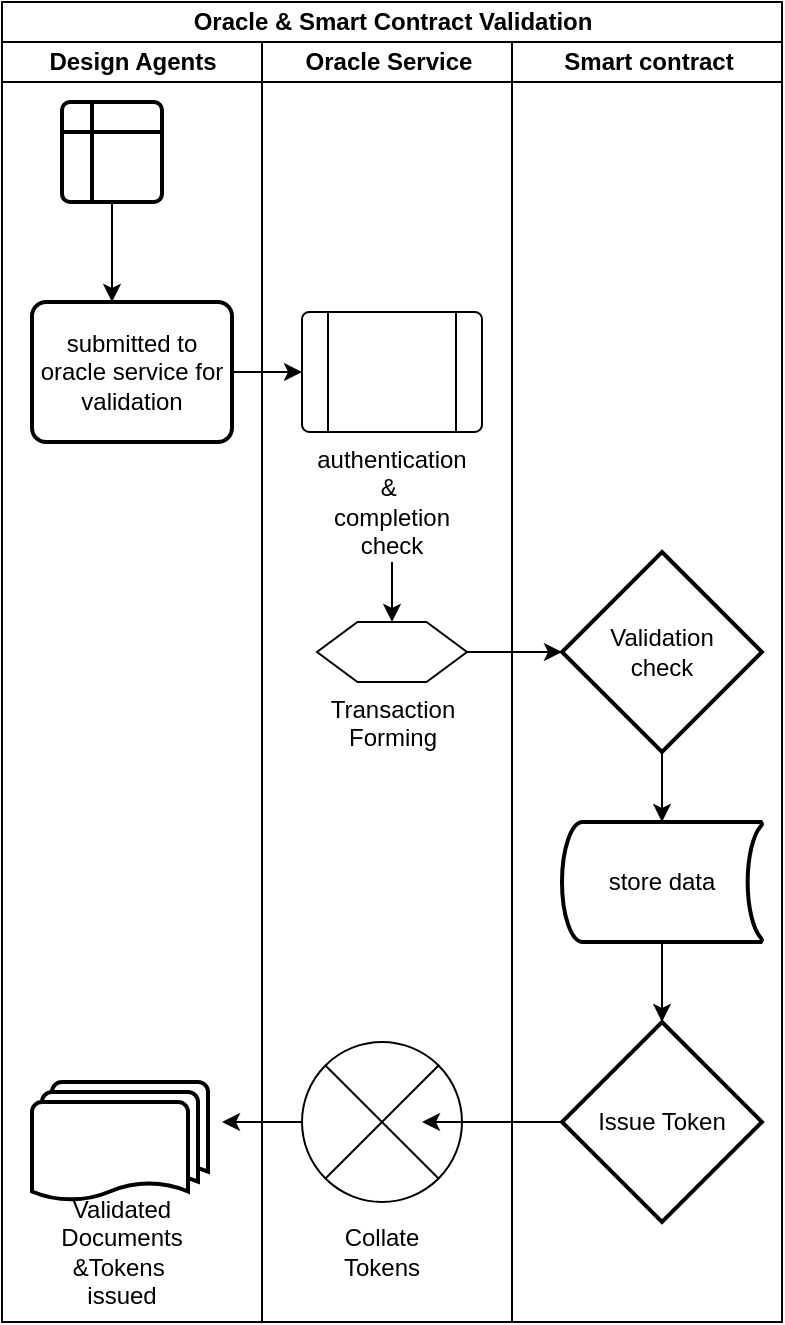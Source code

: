 <mxfile version="22.1.11" type="github">
  <diagram name="Page-1" id="vVFlsVhT6zbrFt94QDSL">
    <mxGraphModel dx="1551" dy="1053" grid="1" gridSize="10" guides="1" tooltips="1" connect="1" arrows="1" fold="1" page="1" pageScale="1" pageWidth="827" pageHeight="1169" math="0" shadow="0">
      <root>
        <mxCell id="0" />
        <mxCell id="1" parent="0" />
        <mxCell id="fywkrpFXEU4ooSgW4aDe-1" value="Oracle &amp;amp; Smart Contract Validation" style="swimlane;childLayout=stackLayout;resizeParent=1;resizeParentMax=0;startSize=20;html=1;" vertex="1" parent="1">
          <mxGeometry x="230.0" y="100" width="390.0" height="660" as="geometry" />
        </mxCell>
        <mxCell id="fywkrpFXEU4ooSgW4aDe-2" value="Design Agents" style="swimlane;startSize=20;html=1;" vertex="1" parent="fywkrpFXEU4ooSgW4aDe-1">
          <mxGeometry y="20" width="130.0" height="640" as="geometry" />
        </mxCell>
        <mxCell id="fywkrpFXEU4ooSgW4aDe-11" value="" style="shape=internalStorage;whiteSpace=wrap;html=1;dx=15;dy=15;rounded=1;arcSize=8;strokeWidth=2;" vertex="1" parent="fywkrpFXEU4ooSgW4aDe-2">
          <mxGeometry x="30" y="30" width="50" height="50" as="geometry" />
        </mxCell>
        <mxCell id="fywkrpFXEU4ooSgW4aDe-9" value="" style="endArrow=classic;html=1;rounded=0;exitX=0.5;exitY=1;exitDx=0;exitDy=0;" edge="1" parent="fywkrpFXEU4ooSgW4aDe-2" source="fywkrpFXEU4ooSgW4aDe-11">
          <mxGeometry width="50" height="50" relative="1" as="geometry">
            <mxPoint x="54.63" y="110" as="sourcePoint" />
            <mxPoint x="55.0" y="130" as="targetPoint" />
          </mxGeometry>
        </mxCell>
        <mxCell id="fywkrpFXEU4ooSgW4aDe-12" value="submitted to oracle service for validation" style="rounded=1;whiteSpace=wrap;html=1;absoluteArcSize=1;arcSize=14;strokeWidth=2;" vertex="1" parent="fywkrpFXEU4ooSgW4aDe-2">
          <mxGeometry x="15" y="130" width="100" height="70" as="geometry" />
        </mxCell>
        <mxCell id="fywkrpFXEU4ooSgW4aDe-24" value="" style="strokeWidth=2;html=1;shape=mxgraph.flowchart.multi-document;whiteSpace=wrap;" vertex="1" parent="fywkrpFXEU4ooSgW4aDe-2">
          <mxGeometry x="15.0" y="520" width="88" height="60" as="geometry" />
        </mxCell>
        <mxCell id="fywkrpFXEU4ooSgW4aDe-36" value="Validated Documents&lt;br&gt;&amp;amp;Tokens&amp;nbsp;&lt;br&gt;issued" style="text;html=1;strokeColor=none;fillColor=none;align=center;verticalAlign=middle;whiteSpace=wrap;rounded=0;" vertex="1" parent="fywkrpFXEU4ooSgW4aDe-2">
          <mxGeometry x="30.0" y="590" width="60" height="30" as="geometry" />
        </mxCell>
        <mxCell id="fywkrpFXEU4ooSgW4aDe-3" value="Oracle Service" style="swimlane;startSize=20;html=1;" vertex="1" parent="fywkrpFXEU4ooSgW4aDe-1">
          <mxGeometry x="130.0" y="20" width="125" height="640" as="geometry" />
        </mxCell>
        <mxCell id="fywkrpFXEU4ooSgW4aDe-14" value="authentication&lt;br&gt;&amp;amp;&amp;nbsp;&lt;br&gt;completion check" style="verticalLabelPosition=bottom;verticalAlign=top;html=1;shape=process;whiteSpace=wrap;rounded=1;size=0.14;arcSize=6;" vertex="1" parent="fywkrpFXEU4ooSgW4aDe-3">
          <mxGeometry x="20" y="135" width="90" height="60" as="geometry" />
        </mxCell>
        <mxCell id="fywkrpFXEU4ooSgW4aDe-18" value="Transaction &lt;br&gt;Forming" style="verticalLabelPosition=bottom;verticalAlign=top;html=1;shape=hexagon;perimeter=hexagonPerimeter2;arcSize=6;size=0.27;" vertex="1" parent="fywkrpFXEU4ooSgW4aDe-3">
          <mxGeometry x="27.5" y="290" width="75" height="30" as="geometry" />
        </mxCell>
        <mxCell id="fywkrpFXEU4ooSgW4aDe-32" value="" style="shape=sumEllipse;perimeter=ellipsePerimeter;whiteSpace=wrap;html=1;backgroundOutline=1;" vertex="1" parent="fywkrpFXEU4ooSgW4aDe-3">
          <mxGeometry x="20" y="500" width="80" height="80" as="geometry" />
        </mxCell>
        <mxCell id="fywkrpFXEU4ooSgW4aDe-34" value="Collate Tokens" style="text;html=1;strokeColor=none;fillColor=none;align=center;verticalAlign=middle;whiteSpace=wrap;rounded=0;" vertex="1" parent="fywkrpFXEU4ooSgW4aDe-3">
          <mxGeometry x="30" y="590" width="60" height="30" as="geometry" />
        </mxCell>
        <mxCell id="fywkrpFXEU4ooSgW4aDe-5" value="Smart contract" style="swimlane;startSize=20;html=1;" vertex="1" parent="fywkrpFXEU4ooSgW4aDe-1">
          <mxGeometry x="255.0" y="20" width="135" height="640" as="geometry" />
        </mxCell>
        <mxCell id="fywkrpFXEU4ooSgW4aDe-17" value="Validation&lt;br&gt;check" style="strokeWidth=2;html=1;shape=mxgraph.flowchart.decision;whiteSpace=wrap;" vertex="1" parent="fywkrpFXEU4ooSgW4aDe-5">
          <mxGeometry x="25" y="255" width="100" height="100" as="geometry" />
        </mxCell>
        <mxCell id="fywkrpFXEU4ooSgW4aDe-26" value="store data" style="strokeWidth=2;html=1;shape=mxgraph.flowchart.stored_data;whiteSpace=wrap;" vertex="1" parent="fywkrpFXEU4ooSgW4aDe-5">
          <mxGeometry x="25" y="390" width="100" height="60" as="geometry" />
        </mxCell>
        <mxCell id="fywkrpFXEU4ooSgW4aDe-25" value="" style="endArrow=classic;html=1;rounded=0;exitX=0.5;exitY=1;exitDx=0;exitDy=0;exitPerimeter=0;" edge="1" parent="fywkrpFXEU4ooSgW4aDe-5" source="fywkrpFXEU4ooSgW4aDe-17" target="fywkrpFXEU4ooSgW4aDe-26">
          <mxGeometry width="50" height="50" relative="1" as="geometry">
            <mxPoint x="-95" y="410" as="sourcePoint" />
            <mxPoint x="75" y="420" as="targetPoint" />
          </mxGeometry>
        </mxCell>
        <mxCell id="fywkrpFXEU4ooSgW4aDe-29" value="Issue Token" style="strokeWidth=2;html=1;shape=mxgraph.flowchart.decision;whiteSpace=wrap;" vertex="1" parent="fywkrpFXEU4ooSgW4aDe-5">
          <mxGeometry x="25" y="490" width="100" height="100" as="geometry" />
        </mxCell>
        <mxCell id="fywkrpFXEU4ooSgW4aDe-28" value="" style="endArrow=classic;html=1;rounded=0;exitX=0.5;exitY=1;exitDx=0;exitDy=0;exitPerimeter=0;" edge="1" parent="fywkrpFXEU4ooSgW4aDe-5" source="fywkrpFXEU4ooSgW4aDe-26" target="fywkrpFXEU4ooSgW4aDe-29">
          <mxGeometry width="50" height="50" relative="1" as="geometry">
            <mxPoint x="-95" y="410" as="sourcePoint" />
            <mxPoint x="75" y="500" as="targetPoint" />
          </mxGeometry>
        </mxCell>
        <mxCell id="fywkrpFXEU4ooSgW4aDe-4" value="" style="swimlane;startSize=0;html=1;" vertex="1" collapsed="1" parent="fywkrpFXEU4ooSgW4aDe-1">
          <mxGeometry x="390.0" y="20" height="640" as="geometry">
            <mxRectangle x="360" y="20" width="110" height="460" as="alternateBounds" />
          </mxGeometry>
        </mxCell>
        <mxCell id="fywkrpFXEU4ooSgW4aDe-22" value="" style="endArrow=classic;html=1;rounded=0;exitX=1;exitY=0.5;exitDx=0;exitDy=0;entryX=0;entryY=0.5;entryDx=0;entryDy=0;entryPerimeter=0;" edge="1" parent="fywkrpFXEU4ooSgW4aDe-1" source="fywkrpFXEU4ooSgW4aDe-18" target="fywkrpFXEU4ooSgW4aDe-17">
          <mxGeometry width="50" height="50" relative="1" as="geometry">
            <mxPoint x="160.0" y="430" as="sourcePoint" />
            <mxPoint x="210.0" y="380" as="targetPoint" />
          </mxGeometry>
        </mxCell>
        <mxCell id="fywkrpFXEU4ooSgW4aDe-13" value="" style="endArrow=classic;html=1;rounded=0;exitX=1;exitY=0.5;exitDx=0;exitDy=0;" edge="1" parent="1" source="fywkrpFXEU4ooSgW4aDe-12">
          <mxGeometry width="50" height="50" relative="1" as="geometry">
            <mxPoint x="400" y="310" as="sourcePoint" />
            <mxPoint x="380" y="285" as="targetPoint" />
          </mxGeometry>
        </mxCell>
        <mxCell id="fywkrpFXEU4ooSgW4aDe-15" value="" style="endArrow=classic;html=1;rounded=0;" edge="1" parent="1" target="fywkrpFXEU4ooSgW4aDe-18">
          <mxGeometry width="50" height="50" relative="1" as="geometry">
            <mxPoint x="425" y="380" as="sourcePoint" />
            <mxPoint x="425" y="400" as="targetPoint" />
          </mxGeometry>
        </mxCell>
        <mxCell id="fywkrpFXEU4ooSgW4aDe-31" value="" style="endArrow=classic;html=1;rounded=0;exitX=0;exitY=0.5;exitDx=0;exitDy=0;exitPerimeter=0;" edge="1" parent="1" source="fywkrpFXEU4ooSgW4aDe-29">
          <mxGeometry width="50" height="50" relative="1" as="geometry">
            <mxPoint x="390" y="710" as="sourcePoint" />
            <mxPoint x="440" y="660" as="targetPoint" />
          </mxGeometry>
        </mxCell>
        <mxCell id="fywkrpFXEU4ooSgW4aDe-35" value="" style="endArrow=classic;html=1;rounded=0;exitX=0;exitY=0.5;exitDx=0;exitDy=0;" edge="1" parent="1" source="fywkrpFXEU4ooSgW4aDe-32">
          <mxGeometry width="50" height="50" relative="1" as="geometry">
            <mxPoint x="390" y="710" as="sourcePoint" />
            <mxPoint x="340" y="660" as="targetPoint" />
          </mxGeometry>
        </mxCell>
      </root>
    </mxGraphModel>
  </diagram>
</mxfile>
